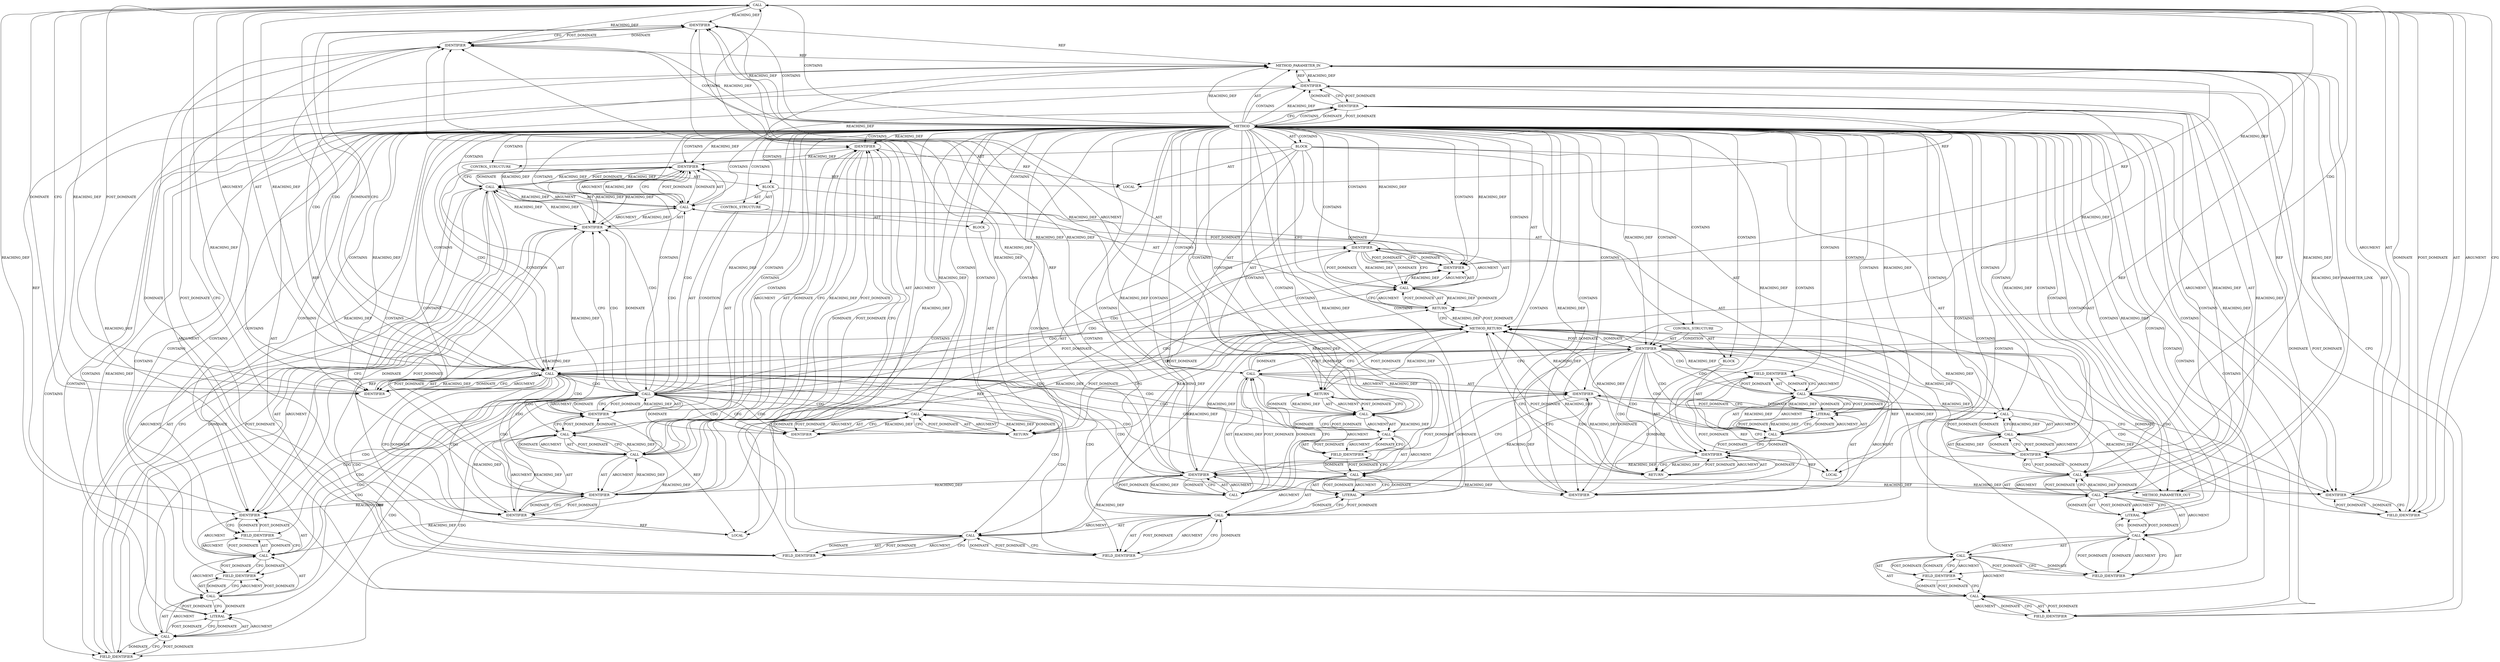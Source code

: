 digraph {
  8977 [label=CALL ORDER=1 ARGUMENT_INDEX=1 CODE="con->state" COLUMN_NUMBER=6 METHOD_FULL_NAME="<operator>.indirectFieldAccess" LINE_NUMBER=2777 TYPE_FULL_NAME="<empty>" DISPATCH_TYPE="STATIC_DISPATCH" SIGNATURE="" NAME="<operator>.indirectFieldAccess"]
  9012 [label=IDENTIFIER ORDER=1 ARGUMENT_INDEX=1 CODE="con" COLUMN_NUMBER=26 LINE_NUMBER=2786 TYPE_FULL_NAME="ceph_connection*" NAME="con"]
  8944 [label=LOCAL ORDER=1 CODE="int ctrl_len" COLUMN_NUMBER=6 LINE_NUMBER=2765 TYPE_FULL_NAME="int" NAME="ctrl_len"]
  8992 [label=CALL ORDER=1 ARGUMENT_INDEX=-1 CODE="-ENOMEM" COLUMN_NUMBER=11 METHOD_FULL_NAME="<operator>.minus" LINE_NUMBER=2780 TYPE_FULL_NAME="<empty>" DISPATCH_TYPE="STATIC_DISPATCH" SIGNATURE="" NAME="<operator>.minus"]
  8947 [label=CALL ORDER=2 ARGUMENT_INDEX=2 CODE="con->v2.in_desc.fd_lens[0]" COLUMN_NUMBER=17 METHOD_FULL_NAME="<operator>.indirectIndexAccess" LINE_NUMBER=2765 TYPE_FULL_NAME="<empty>" DISPATCH_TYPE="STATIC_DISPATCH" SIGNATURE="" NAME="<operator>.indirectIndexAccess"]
  8955 [label=LITERAL ORDER=2 ARGUMENT_INDEX=2 CODE="0" COLUMN_NUMBER=41 LINE_NUMBER=2765 TYPE_FULL_NAME="int"]
  8958 [label=CALL ORDER=5 ARGUMENT_INDEX=-1 CODE="WARN_ON(con_secure(con))" COLUMN_NUMBER=2 METHOD_FULL_NAME="WARN_ON" LINE_NUMBER=2769 TYPE_FULL_NAME="<empty>" DISPATCH_TYPE="STATIC_DISPATCH" SIGNATURE="" NAME="WARN_ON"]
  8954 [label=FIELD_IDENTIFIER ORDER=2 ARGUMENT_INDEX=2 CODE="fd_lens" COLUMN_NUMBER=17 LINE_NUMBER=2765 CANONICAL_NAME="fd_lens"]
  8986 [label=IDENTIFIER ORDER=2 ARGUMENT_INDEX=2 CODE="ctrl_len" COLUMN_NUMBER=29 LINE_NUMBER=2778 TYPE_FULL_NAME="int" NAME="ctrl_len"]
  8943 [label=BLOCK ORDER=2 ARGUMENT_INDEX=-1 CODE="{
	int ctrl_len = con->v2.in_desc.fd_lens[0];
	void *buf;
	int ret;

	WARN_ON(con_secure(con));

	ret = verify_control_crc(con);
	if (ret) {
		con->error_msg = \"integrity error, bad crc\";
		return ret;
	}

	if (con->state == CEPH_CON_S_V2_AUTH) {
		buf = alloc_conn_buf(con, ctrl_len);
		if (!buf)
			return -ENOMEM;

		memcpy(buf, con->v2.in_kvecs[0].iov_base, ctrl_len);
		return __handle_control(con, buf);
	}

	return __handle_control(con, con->v2.in_kvecs[0].iov_base);
}" COLUMN_NUMBER=1 LINE_NUMBER=2764 TYPE_FULL_NAME="void"]
  9018 [label=FIELD_IDENTIFIER ORDER=2 ARGUMENT_INDEX=2 CODE="v2" COLUMN_NUMBER=31 LINE_NUMBER=2786 CANONICAL_NAME="v2"]
  8941 [label=METHOD COLUMN_NUMBER=1 LINE_NUMBER=2763 COLUMN_NUMBER_END=1 IS_EXTERNAL=false SIGNATURE="int handle_control (ceph_connection*)" NAME="handle_control" AST_PARENT_TYPE="TYPE_DECL" AST_PARENT_FULL_NAME="messenger_v2.c:<global>" ORDER=107 CODE="static int handle_control(struct ceph_connection *con)
{
	int ctrl_len = con->v2.in_desc.fd_lens[0];
	void *buf;
	int ret;

	WARN_ON(con_secure(con));

	ret = verify_control_crc(con);
	if (ret) {
		con->error_msg = \"integrity error, bad crc\";
		return ret;
	}

	if (con->state == CEPH_CON_S_V2_AUTH) {
		buf = alloc_conn_buf(con, ctrl_len);
		if (!buf)
			return -ENOMEM;

		memcpy(buf, con->v2.in_kvecs[0].iov_base, ctrl_len);
		return __handle_control(con, buf);
	}

	return __handle_control(con, con->v2.in_kvecs[0].iov_base);
}" FULL_NAME="handle_control" LINE_NUMBER_END=2787 FILENAME="messenger_v2.c"]
  8996 [label=CALL ORDER=2 ARGUMENT_INDEX=2 CODE="con->v2.in_kvecs[0].iov_base" COLUMN_NUMBER=15 METHOD_FULL_NAME="<operator>.fieldAccess" LINE_NUMBER=2782 TYPE_FULL_NAME="<empty>" DISPATCH_TYPE="STATIC_DISPATCH" SIGNATURE="" NAME="<operator>.fieldAccess"]
  9010 [label=RETURN ORDER=9 ARGUMENT_INDEX=-1 CODE="return __handle_control(con, con->v2.in_kvecs[0].iov_base);" COLUMN_NUMBER=2 LINE_NUMBER=2786]
  8990 [label=BLOCK ORDER=2 ARGUMENT_INDEX=-1 CODE="<empty>" COLUMN_NUMBER=4 LINE_NUMBER=2780 TYPE_FULL_NAME="void"]
  8953 [label=FIELD_IDENTIFIER ORDER=2 ARGUMENT_INDEX=2 CODE="in_desc" COLUMN_NUMBER=17 LINE_NUMBER=2765 CANONICAL_NAME="in_desc"]
  9005 [label=IDENTIFIER ORDER=3 ARGUMENT_INDEX=3 CODE="ctrl_len" COLUMN_NUMBER=45 LINE_NUMBER=2782 TYPE_FULL_NAME="int" NAME="ctrl_len"]
  8962 [label=IDENTIFIER ORDER=1 ARGUMENT_INDEX=1 CODE="ret" COLUMN_NUMBER=2 LINE_NUMBER=2771 TYPE_FULL_NAME="int" NAME="ret"]
  8989 [label=IDENTIFIER ORDER=1 ARGUMENT_INDEX=1 CODE="buf" COLUMN_NUMBER=8 LINE_NUMBER=2779 TYPE_FULL_NAME="void*" NAME="buf"]
  9020 [label=LITERAL ORDER=2 ARGUMENT_INDEX=2 CODE="0" COLUMN_NUMBER=48 LINE_NUMBER=2786 TYPE_FULL_NAME="int"]
  8972 [label=LITERAL ORDER=2 ARGUMENT_INDEX=2 CODE="\"integrity error, bad crc\"" COLUMN_NUMBER=20 LINE_NUMBER=2773 TYPE_FULL_NAME="char"]
  9008 [label=IDENTIFIER ORDER=1 ARGUMENT_INDEX=1 CODE="con" COLUMN_NUMBER=27 LINE_NUMBER=2783 TYPE_FULL_NAME="ceph_connection*" NAME="con"]
  8983 [label=IDENTIFIER ORDER=1 ARGUMENT_INDEX=1 CODE="buf" COLUMN_NUMBER=3 LINE_NUMBER=2778 TYPE_FULL_NAME="void*" NAME="buf"]
  8984 [label=CALL ORDER=2 ARGUMENT_INDEX=2 CODE="alloc_conn_buf(con, ctrl_len)" COLUMN_NUMBER=9 METHOD_FULL_NAME="alloc_conn_buf" LINE_NUMBER=2778 TYPE_FULL_NAME="<empty>" DISPATCH_TYPE="STATIC_DISPATCH" SIGNATURE="" NAME="alloc_conn_buf"]
  8988 [label=CALL ORDER=1 ARGUMENT_INDEX=-1 CODE="!buf" COLUMN_NUMBER=7 METHOD_FULL_NAME="<operator>.logicalNot" LINE_NUMBER=2779 TYPE_FULL_NAME="<empty>" DISPATCH_TYPE="STATIC_DISPATCH" SIGNATURE="" NAME="<operator>.logicalNot"]
  9021 [label=FIELD_IDENTIFIER ORDER=2 ARGUMENT_INDEX=2 CODE="iov_base" COLUMN_NUMBER=31 LINE_NUMBER=2786 CANONICAL_NAME="iov_base"]
  8957 [label=LOCAL ORDER=4 CODE="int ret" COLUMN_NUMBER=6 LINE_NUMBER=2767 TYPE_FULL_NAME="int" NAME="ret"]
  8978 [label=IDENTIFIER ORDER=1 ARGUMENT_INDEX=1 CODE="con" COLUMN_NUMBER=6 LINE_NUMBER=2777 TYPE_FULL_NAME="ceph_connection*" NAME="con"]
  8999 [label=CALL ORDER=1 ARGUMENT_INDEX=1 CODE="con->v2" COLUMN_NUMBER=15 METHOD_FULL_NAME="<operator>.indirectFieldAccess" LINE_NUMBER=2782 TYPE_FULL_NAME="<empty>" DISPATCH_TYPE="STATIC_DISPATCH" SIGNATURE="" NAME="<operator>.indirectFieldAccess"]
  9006 [label=RETURN ORDER=4 ARGUMENT_INDEX=-1 CODE="return __handle_control(con, buf);" COLUMN_NUMBER=3 LINE_NUMBER=2783]
  8985 [label=IDENTIFIER ORDER=1 ARGUMENT_INDEX=1 CODE="con" COLUMN_NUMBER=24 LINE_NUMBER=2778 TYPE_FULL_NAME="ceph_connection*" NAME="con"]
  8946 [label=IDENTIFIER ORDER=1 ARGUMENT_INDEX=1 CODE="ctrl_len" COLUMN_NUMBER=6 LINE_NUMBER=2765 TYPE_FULL_NAME="int" NAME="ctrl_len"]
  8997 [label=CALL ORDER=1 ARGUMENT_INDEX=1 CODE="con->v2.in_kvecs[0]" COLUMN_NUMBER=15 METHOD_FULL_NAME="<operator>.indirectIndexAccess" LINE_NUMBER=2782 TYPE_FULL_NAME="<empty>" DISPATCH_TYPE="STATIC_DISPATCH" SIGNATURE="" NAME="<operator>.indirectIndexAccess"]
  8974 [label=IDENTIFIER ORDER=1 ARGUMENT_INDEX=-1 CODE="ret" COLUMN_NUMBER=10 LINE_NUMBER=2774 TYPE_FULL_NAME="int" NAME="ret"]
  8965 [label=CONTROL_STRUCTURE CONTROL_STRUCTURE_TYPE="IF" ORDER=7 PARSER_TYPE_NAME="CASTIfStatement" ARGUMENT_INDEX=-1 CODE="if (ret)" COLUMN_NUMBER=2 LINE_NUMBER=2772]
  9017 [label=IDENTIFIER ORDER=1 ARGUMENT_INDEX=1 CODE="con" COLUMN_NUMBER=31 LINE_NUMBER=2786 TYPE_FULL_NAME="ceph_connection*" NAME="con"]
  8966 [label=IDENTIFIER ORDER=1 ARGUMENT_INDEX=-1 CODE="ret" COLUMN_NUMBER=6 LINE_NUMBER=2772 TYPE_FULL_NAME="int" NAME="ret"]
  8981 [label=BLOCK ORDER=2 ARGUMENT_INDEX=-1 CODE="{
		buf = alloc_conn_buf(con, ctrl_len);
		if (!buf)
			return -ENOMEM;

		memcpy(buf, con->v2.in_kvecs[0].iov_base, ctrl_len);
		return __handle_control(con, buf);
	}" COLUMN_NUMBER=40 LINE_NUMBER=2777 TYPE_FULL_NAME="void"]
  9003 [label=LITERAL ORDER=2 ARGUMENT_INDEX=2 CODE="0" COLUMN_NUMBER=32 LINE_NUMBER=2782 TYPE_FULL_NAME="int"]
  8975 [label=CONTROL_STRUCTURE CONTROL_STRUCTURE_TYPE="IF" ORDER=8 PARSER_TYPE_NAME="CASTIfStatement" ARGUMENT_INDEX=-1 CODE="if (con->state == CEPH_CON_S_V2_AUTH)" COLUMN_NUMBER=2 LINE_NUMBER=2777]
  8951 [label=IDENTIFIER ORDER=1 ARGUMENT_INDEX=1 CODE="con" COLUMN_NUMBER=17 LINE_NUMBER=2765 TYPE_FULL_NAME="ceph_connection*" NAME="con"]
  8945 [label=CALL ORDER=2 ARGUMENT_INDEX=-1 CODE="ctrl_len = con->v2.in_desc.fd_lens[0]" COLUMN_NUMBER=6 METHOD_FULL_NAME="<operator>.assignment" LINE_NUMBER=2765 TYPE_FULL_NAME="<empty>" DISPATCH_TYPE="STATIC_DISPATCH" SIGNATURE="" NAME="<operator>.assignment"]
  8973 [label=RETURN ORDER=2 ARGUMENT_INDEX=-1 CODE="return ret;" COLUMN_NUMBER=3 LINE_NUMBER=2774]
  8969 [label=CALL ORDER=1 ARGUMENT_INDEX=1 CODE="con->error_msg" COLUMN_NUMBER=3 METHOD_FULL_NAME="<operator>.indirectFieldAccess" LINE_NUMBER=2773 TYPE_FULL_NAME="<empty>" DISPATCH_TYPE="STATIC_DISPATCH" SIGNATURE="" NAME="<operator>.indirectFieldAccess"]
  9007 [label=CALL ORDER=1 ARGUMENT_INDEX=-1 CODE="__handle_control(con, buf)" COLUMN_NUMBER=10 METHOD_FULL_NAME="__handle_control" LINE_NUMBER=2783 TYPE_FULL_NAME="<empty>" DISPATCH_TYPE="STATIC_DISPATCH" SIGNATURE="" NAME="__handle_control"]
  8956 [label=LOCAL ORDER=3 CODE="void* buf" COLUMN_NUMBER=7 LINE_NUMBER=2766 TYPE_FULL_NAME="void*" NAME="buf"]
  8960 [label=IDENTIFIER ORDER=1 ARGUMENT_INDEX=1 CODE="con" COLUMN_NUMBER=21 LINE_NUMBER=2769 TYPE_FULL_NAME="ceph_connection*" NAME="con"]
  9019 [label=FIELD_IDENTIFIER ORDER=2 ARGUMENT_INDEX=2 CODE="in_kvecs" COLUMN_NUMBER=31 LINE_NUMBER=2786 CANONICAL_NAME="in_kvecs"]
  8967 [label=BLOCK ORDER=2 ARGUMENT_INDEX=-1 CODE="{
		con->error_msg = \"integrity error, bad crc\";
		return ret;
	}" COLUMN_NUMBER=11 LINE_NUMBER=2772 TYPE_FULL_NAME="void"]
  8980 [label=IDENTIFIER ORDER=2 ARGUMENT_INDEX=2 CODE="CEPH_CON_S_V2_AUTH" COLUMN_NUMBER=20 LINE_NUMBER=2777 TYPE_FULL_NAME="ANY" NAME="CEPH_CON_S_V2_AUTH"]
  8979 [label=FIELD_IDENTIFIER ORDER=2 ARGUMENT_INDEX=2 CODE="state" COLUMN_NUMBER=6 LINE_NUMBER=2777 CANONICAL_NAME="state"]
  8998 [label=CALL ORDER=1 ARGUMENT_INDEX=1 CODE="con->v2.in_kvecs" COLUMN_NUMBER=15 METHOD_FULL_NAME="<operator>.fieldAccess" LINE_NUMBER=2782 TYPE_FULL_NAME="<empty>" DISPATCH_TYPE="STATIC_DISPATCH" SIGNATURE="" NAME="<operator>.fieldAccess"]
  8991 [label=RETURN ORDER=1 ARGUMENT_INDEX=1 CODE="return -ENOMEM;" COLUMN_NUMBER=4 LINE_NUMBER=2780]
  8982 [label=CALL ORDER=1 ARGUMENT_INDEX=-1 CODE="buf = alloc_conn_buf(con, ctrl_len)" COLUMN_NUMBER=3 METHOD_FULL_NAME="<operator>.assignment" LINE_NUMBER=2778 TYPE_FULL_NAME="<empty>" DISPATCH_TYPE="STATIC_DISPATCH" SIGNATURE="" NAME="<operator>.assignment"]
  9009 [label=IDENTIFIER ORDER=2 ARGUMENT_INDEX=2 CODE="buf" COLUMN_NUMBER=32 LINE_NUMBER=2783 TYPE_FULL_NAME="void*" NAME="buf"]
  9013 [label=CALL ORDER=2 ARGUMENT_INDEX=2 CODE="con->v2.in_kvecs[0].iov_base" COLUMN_NUMBER=31 METHOD_FULL_NAME="<operator>.fieldAccess" LINE_NUMBER=2786 TYPE_FULL_NAME="<empty>" DISPATCH_TYPE="STATIC_DISPATCH" SIGNATURE="" NAME="<operator>.fieldAccess"]
  8987 [label=CONTROL_STRUCTURE CONTROL_STRUCTURE_TYPE="IF" ORDER=2 PARSER_TYPE_NAME="CASTIfStatement" ARGUMENT_INDEX=-1 CODE="if (!buf)" COLUMN_NUMBER=3 LINE_NUMBER=2779]
  9000 [label=IDENTIFIER ORDER=1 ARGUMENT_INDEX=1 CODE="con" COLUMN_NUMBER=15 LINE_NUMBER=2782 TYPE_FULL_NAME="ceph_connection*" NAME="con"]
  8952 [label=FIELD_IDENTIFIER ORDER=2 ARGUMENT_INDEX=2 CODE="v2" COLUMN_NUMBER=17 LINE_NUMBER=2765 CANONICAL_NAME="v2"]
  8993 [label=IDENTIFIER ORDER=1 ARGUMENT_INDEX=1 CODE="ENOMEM" COLUMN_NUMBER=12 LINE_NUMBER=2780 TYPE_FULL_NAME="ANY" NAME="ENOMEM"]
  8968 [label=CALL ORDER=1 ARGUMENT_INDEX=-1 CODE="con->error_msg = \"integrity error, bad crc\"" COLUMN_NUMBER=3 METHOD_FULL_NAME="<operator>.assignment" LINE_NUMBER=2773 TYPE_FULL_NAME="<empty>" DISPATCH_TYPE="STATIC_DISPATCH" SIGNATURE="" NAME="<operator>.assignment"]
  8961 [label=CALL ORDER=6 ARGUMENT_INDEX=-1 CODE="ret = verify_control_crc(con)" COLUMN_NUMBER=2 METHOD_FULL_NAME="<operator>.assignment" LINE_NUMBER=2771 TYPE_FULL_NAME="<empty>" DISPATCH_TYPE="STATIC_DISPATCH" SIGNATURE="" NAME="<operator>.assignment"]
  8959 [label=CALL ORDER=1 ARGUMENT_INDEX=1 CODE="con_secure(con)" COLUMN_NUMBER=10 METHOD_FULL_NAME="con_secure" LINE_NUMBER=2769 TYPE_FULL_NAME="<empty>" DISPATCH_TYPE="STATIC_DISPATCH" SIGNATURE="" NAME="con_secure"]
  8995 [label=IDENTIFIER ORDER=1 ARGUMENT_INDEX=1 CODE="buf" COLUMN_NUMBER=10 LINE_NUMBER=2782 TYPE_FULL_NAME="void*" NAME="buf"]
  8970 [label=IDENTIFIER ORDER=1 ARGUMENT_INDEX=1 CODE="con" COLUMN_NUMBER=3 LINE_NUMBER=2773 TYPE_FULL_NAME="ceph_connection*" NAME="con"]
  8964 [label=IDENTIFIER ORDER=1 ARGUMENT_INDEX=1 CODE="con" COLUMN_NUMBER=27 LINE_NUMBER=2771 TYPE_FULL_NAME="ceph_connection*" NAME="con"]
  9004 [label=FIELD_IDENTIFIER ORDER=2 ARGUMENT_INDEX=2 CODE="iov_base" COLUMN_NUMBER=15 LINE_NUMBER=2782 CANONICAL_NAME="iov_base"]
  9002 [label=FIELD_IDENTIFIER ORDER=2 ARGUMENT_INDEX=2 CODE="in_kvecs" COLUMN_NUMBER=15 LINE_NUMBER=2782 CANONICAL_NAME="in_kvecs"]
  8948 [label=CALL ORDER=1 ARGUMENT_INDEX=1 CODE="con->v2.in_desc.fd_lens" COLUMN_NUMBER=17 METHOD_FULL_NAME="<operator>.fieldAccess" LINE_NUMBER=2765 TYPE_FULL_NAME="<empty>" DISPATCH_TYPE="STATIC_DISPATCH" SIGNATURE="" NAME="<operator>.fieldAccess"]
  8976 [label=CALL ORDER=1 ARGUMENT_INDEX=-1 CODE="con->state == CEPH_CON_S_V2_AUTH" COLUMN_NUMBER=6 METHOD_FULL_NAME="<operator>.equals" LINE_NUMBER=2777 TYPE_FULL_NAME="<empty>" DISPATCH_TYPE="STATIC_DISPATCH" SIGNATURE="" NAME="<operator>.equals"]
  8950 [label=CALL ORDER=1 ARGUMENT_INDEX=1 CODE="con->v2" COLUMN_NUMBER=17 METHOD_FULL_NAME="<operator>.indirectFieldAccess" LINE_NUMBER=2765 TYPE_FULL_NAME="<empty>" DISPATCH_TYPE="STATIC_DISPATCH" SIGNATURE="" NAME="<operator>.indirectFieldAccess"]
  9014 [label=CALL ORDER=1 ARGUMENT_INDEX=1 CODE="con->v2.in_kvecs[0]" COLUMN_NUMBER=31 METHOD_FULL_NAME="<operator>.indirectIndexAccess" LINE_NUMBER=2786 TYPE_FULL_NAME="<empty>" DISPATCH_TYPE="STATIC_DISPATCH" SIGNATURE="" NAME="<operator>.indirectIndexAccess"]
  8971 [label=FIELD_IDENTIFIER ORDER=2 ARGUMENT_INDEX=2 CODE="error_msg" COLUMN_NUMBER=3 LINE_NUMBER=2773 CANONICAL_NAME="error_msg"]
  8963 [label=CALL ORDER=2 ARGUMENT_INDEX=2 CODE="verify_control_crc(con)" COLUMN_NUMBER=8 METHOD_FULL_NAME="verify_control_crc" LINE_NUMBER=2771 TYPE_FULL_NAME="<empty>" DISPATCH_TYPE="STATIC_DISPATCH" SIGNATURE="" NAME="verify_control_crc"]
  8949 [label=CALL ORDER=1 ARGUMENT_INDEX=1 CODE="con->v2.in_desc" COLUMN_NUMBER=17 METHOD_FULL_NAME="<operator>.fieldAccess" LINE_NUMBER=2765 TYPE_FULL_NAME="<empty>" DISPATCH_TYPE="STATIC_DISPATCH" SIGNATURE="" NAME="<operator>.fieldAccess"]
  8994 [label=CALL ORDER=3 ARGUMENT_INDEX=-1 CODE="memcpy(buf, con->v2.in_kvecs[0].iov_base, ctrl_len)" COLUMN_NUMBER=3 METHOD_FULL_NAME="memcpy" LINE_NUMBER=2782 TYPE_FULL_NAME="<empty>" DISPATCH_TYPE="STATIC_DISPATCH" SIGNATURE="" NAME="memcpy"]
  13214 [label=METHOD_PARAMETER_OUT ORDER=1 CODE="struct ceph_connection *con" IS_VARIADIC=false COLUMN_NUMBER=27 LINE_NUMBER=2763 TYPE_FULL_NAME="ceph_connection*" EVALUATION_STRATEGY="BY_VALUE" INDEX=1 NAME="con"]
  9001 [label=FIELD_IDENTIFIER ORDER=2 ARGUMENT_INDEX=2 CODE="v2" COLUMN_NUMBER=15 LINE_NUMBER=2782 CANONICAL_NAME="v2"]
  8942 [label=METHOD_PARAMETER_IN ORDER=1 CODE="struct ceph_connection *con" IS_VARIADIC=false COLUMN_NUMBER=27 LINE_NUMBER=2763 TYPE_FULL_NAME="ceph_connection*" EVALUATION_STRATEGY="BY_VALUE" INDEX=1 NAME="con"]
  9011 [label=CALL ORDER=1 ARGUMENT_INDEX=-1 CODE="__handle_control(con, con->v2.in_kvecs[0].iov_base)" COLUMN_NUMBER=9 METHOD_FULL_NAME="__handle_control" LINE_NUMBER=2786 TYPE_FULL_NAME="<empty>" DISPATCH_TYPE="STATIC_DISPATCH" SIGNATURE="" NAME="__handle_control"]
  9022 [label=METHOD_RETURN ORDER=3 CODE="RET" COLUMN_NUMBER=1 LINE_NUMBER=2763 TYPE_FULL_NAME="int" EVALUATION_STRATEGY="BY_VALUE"]
  9016 [label=CALL ORDER=1 ARGUMENT_INDEX=1 CODE="con->v2" COLUMN_NUMBER=31 METHOD_FULL_NAME="<operator>.indirectFieldAccess" LINE_NUMBER=2786 TYPE_FULL_NAME="<empty>" DISPATCH_TYPE="STATIC_DISPATCH" SIGNATURE="" NAME="<operator>.indirectFieldAccess"]
  9015 [label=CALL ORDER=1 ARGUMENT_INDEX=1 CODE="con->v2.in_kvecs" COLUMN_NUMBER=31 METHOD_FULL_NAME="<operator>.fieldAccess" LINE_NUMBER=2786 TYPE_FULL_NAME="<empty>" DISPATCH_TYPE="STATIC_DISPATCH" SIGNATURE="" NAME="<operator>.fieldAccess"]
  8982 -> 8984 [label=ARGUMENT ]
  8962 -> 8961 [label=REACHING_DEF VARIABLE="ret"]
  8947 -> 8948 [label=AST ]
  9012 -> 9017 [label=DOMINATE ]
  9022 -> 8966 [label=POST_DOMINATE ]
  8946 -> 8945 [label=REACHING_DEF VARIABLE="ctrl_len"]
  8973 -> 9022 [label=REACHING_DEF VARIABLE="<RET>"]
  8950 -> 8953 [label=CFG ]
  8941 -> 8986 [label=CONTAINS ]
  8966 -> 8977 [label=CDG ]
  8985 -> 8984 [label=REACHING_DEF VARIABLE="con"]
  8977 -> 8980 [label=DOMINATE ]
  8942 -> 8960 [label=REACHING_DEF VARIABLE="con"]
  9015 -> 9016 [label=AST ]
  9000 -> 8942 [label=REF ]
  8971 -> 8969 [label=CFG ]
  9006 -> 9007 [label=ARGUMENT ]
  9013 -> 9021 [label=AST ]
  8941 -> 8964 [label=CONTAINS ]
  8964 -> 8978 [label=REACHING_DEF VARIABLE="con"]
  8955 -> 8947 [label=CFG ]
  8986 -> 8984 [label=CFG ]
  9019 -> 9015 [label=CFG ]
  9005 -> 8944 [label=REF ]
  8991 -> 9022 [label=CFG ]
  8941 -> 9019 [label=CONTAINS ]
  9020 -> 9015 [label=POST_DOMINATE ]
  8998 -> 8999 [label=AST ]
  8941 -> 9009 [label=CONTAINS ]
  8980 -> 8976 [label=REACHING_DEF VARIABLE="CEPH_CON_S_V2_AUTH"]
  8941 -> 8994 [label=CONTAINS ]
  8963 -> 9022 [label=REACHING_DEF VARIABLE="verify_control_crc(con)"]
  8976 -> 9020 [label=CDG ]
  8988 -> 8995 [label=CDG ]
  8982 -> 8989 [label=DOMINATE ]
  8941 -> 9012 [label=REACHING_DEF VARIABLE=""]
  8949 -> 8953 [label=ARGUMENT ]
  8999 -> 9001 [label=ARGUMENT ]
  8941 -> 8965 [label=CONTAINS ]
  9015 -> 9020 [label=DOMINATE ]
  9003 -> 8998 [label=POST_DOMINATE ]
  8949 -> 8950 [label=ARGUMENT ]
  8942 -> 13214 [label=REACHING_DEF VARIABLE="con"]
  8941 -> 8961 [label=CONTAINS ]
  9011 -> 9010 [label=CFG ]
  9016 -> 9018 [label=ARGUMENT ]
  8941 -> 8976 [label=CONTAINS ]
  9009 -> 8956 [label=REF ]
  9017 -> 9018 [label=CFG ]
  8941 -> 9015 [label=CONTAINS ]
  8989 -> 8988 [label=REACHING_DEF VARIABLE="buf"]
  8941 -> 8980 [label=CONTAINS ]
  8953 -> 8950 [label=POST_DOMINATE ]
  8941 -> 8969 [label=CONTAINS ]
  8976 -> 9012 [label=CDG ]
  9021 -> 9013 [label=DOMINATE ]
  8996 -> 8994 [label=REACHING_DEF VARIABLE="con->v2.in_kvecs[0].iov_base"]
  8980 -> 8976 [label=DOMINATE ]
  8977 -> 9012 [label=REACHING_DEF VARIABLE="con->state"]
  9010 -> 9022 [label=REACHING_DEF VARIABLE="<RET>"]
  9001 -> 8999 [label=DOMINATE ]
  8968 -> 8969 [label=AST ]
  8970 -> 8942 [label=REF ]
  9004 -> 8997 [label=POST_DOMINATE ]
  8968 -> 8972 [label=ARGUMENT ]
  9015 -> 9019 [label=ARGUMENT ]
  8977 -> 8985 [label=REACHING_DEF VARIABLE="con->state"]
  8946 -> 8986 [label=REACHING_DEF VARIABLE="ctrl_len"]
  9005 -> 8995 [label=REACHING_DEF VARIABLE="ctrl_len"]
  8983 -> 8985 [label=DOMINATE ]
  8963 -> 8964 [label=AST ]
  8984 -> 8982 [label=CFG ]
  8945 -> 8946 [label=AST ]
  8950 -> 8952 [label=AST ]
  8941 -> 8998 [label=CONTAINS ]
  8947 -> 8945 [label=CFG ]
  9008 -> 9009 [label=CFG ]
  8949 -> 8954 [label=CFG ]
  8977 -> 8979 [label=POST_DOMINATE ]
  9005 -> 8994 [label=DOMINATE ]
  8973 -> 8974 [label=POST_DOMINATE ]
  8941 -> 9002 [label=CONTAINS ]
  8966 -> 8968 [label=CDG ]
  8941 -> 9004 [label=CONTAINS ]
  8941 -> 8953 [label=CONTAINS ]
  8981 -> 8987 [label=AST ]
  8988 -> 8996 [label=CDG ]
  8941 -> 8993 [label=REACHING_DEF VARIABLE=""]
  8941 -> 8995 [label=REACHING_DEF VARIABLE=""]
  8961 -> 8963 [label=POST_DOMINATE ]
  8977 -> 8978 [label=ARGUMENT ]
  8946 -> 8951 [label=DOMINATE ]
  9009 -> 9007 [label=CFG ]
  8979 -> 8977 [label=CFG ]
  8953 -> 8949 [label=DOMINATE ]
  8942 -> 8951 [label=REACHING_DEF VARIABLE="con"]
  8988 -> 9006 [label=CDG ]
  8954 -> 8948 [label=DOMINATE ]
  9018 -> 9016 [label=CFG ]
  8988 -> 8997 [label=CDG ]
  8966 -> 9022 [label=DOMINATE ]
  8964 -> 8963 [label=REACHING_DEF VARIABLE="con"]
  8958 -> 8959 [label=AST ]
  8961 -> 8963 [label=ARGUMENT ]
  8991 -> 8992 [label=POST_DOMINATE ]
  9022 -> 8991 [label=POST_DOMINATE ]
  8968 -> 8972 [label=AST ]
  8997 -> 9003 [label=AST ]
  8963 -> 8961 [label=CFG ]
  8959 -> 8958 [label=DOMINATE ]
  8941 -> 8970 [label=CONTAINS ]
  8941 -> 8993 [label=CONTAINS ]
  8947 -> 8955 [label=AST ]
  8985 -> 8986 [label=CFG ]
  8969 -> 8971 [label=ARGUMENT ]
  8988 -> 8993 [label=CFG ]
  8989 -> 8988 [label=DOMINATE ]
  8964 -> 8942 [label=REF ]
  9018 -> 9017 [label=POST_DOMINATE ]
  8941 -> 8945 [label=CONTAINS ]
  8976 -> 9016 [label=CDG ]
  9019 -> 9016 [label=POST_DOMINATE ]
  8986 -> 8985 [label=POST_DOMINATE ]
  9011 -> 9013 [label=POST_DOMINATE ]
  8989 -> 8995 [label=REACHING_DEF VARIABLE="buf"]
  8971 -> 8969 [label=DOMINATE ]
  8962 -> 8964 [label=DOMINATE ]
  8994 -> 9005 [label=AST ]
  9020 -> 9014 [label=CFG ]
  8998 -> 8999 [label=ARGUMENT ]
  8977 -> 8978 [label=AST ]
  8989 -> 8982 [label=POST_DOMINATE ]
  9013 -> 9014 [label=AST ]
  8978 -> 8979 [label=CFG ]
  8997 -> 9003 [label=ARGUMENT ]
  8978 -> 8979 [label=DOMINATE ]
  8941 -> 9014 [label=CONTAINS ]
  8941 -> 8951 [label=CONTAINS ]
  8941 -> 8963 [label=CONTAINS ]
  9013 -> 9021 [label=POST_DOMINATE ]
  8988 -> 8993 [label=DOMINATE ]
  9016 -> 9018 [label=AST ]
  8954 -> 8949 [label=POST_DOMINATE ]
  8959 -> 8960 [label=POST_DOMINATE ]
  9012 -> 9017 [label=CFG ]
  8963 -> 8964 [label=ARGUMENT ]
  8941 -> 8981 [label=CONTAINS ]
  8984 -> 8983 [label=REACHING_DEF VARIABLE="alloc_conn_buf(con, ctrl_len)"]
  8987 -> 8988 [label=CONDITION ]
  8941 -> 9005 [label=CONTAINS ]
  8941 -> 8947 [label=CONTAINS ]
  8942 -> 8950 [label=REACHING_DEF VARIABLE="con"]
  8946 -> 8951 [label=CFG ]
  8960 -> 8959 [label=REACHING_DEF VARIABLE="con"]
  9017 -> 9012 [label=POST_DOMINATE ]
  8981 -> 9006 [label=AST ]
  9022 -> 8976 [label=POST_DOMINATE ]
  8941 -> 8960 [label=REACHING_DEF VARIABLE=""]
  8961 -> 8962 [label=AST ]
  8999 -> 9002 [label=CFG ]
  8976 -> 8983 [label=DOMINATE ]
  8941 -> 8971 [label=CONTAINS ]
  9007 -> 9008 [label=ARGUMENT ]
  8974 -> 8973 [label=DOMINATE ]
  8972 -> 8968 [label=REACHING_DEF VARIABLE="\"integrity error, bad crc\""]
  9022 -> 9010 [label=POST_DOMINATE ]
  8999 -> 9000 [label=ARGUMENT ]
  8988 -> 9007 [label=CDG ]
  9013 -> 9014 [label=ARGUMENT ]
  8995 -> 9005 [label=REACHING_DEF VARIABLE="buf"]
  9015 -> 9016 [label=ARGUMENT ]
  8941 -> 8951 [label=REACHING_DEF VARIABLE=""]
  9011 -> 9012 [label=ARGUMENT ]
  9010 -> 9022 [label=CFG ]
  8960 -> 8942 [label=REF ]
  8968 -> 8969 [label=ARGUMENT ]
  8966 -> 8974 [label=CDG ]
  9009 -> 9007 [label=REACHING_DEF VARIABLE="buf"]
  9000 -> 9001 [label=CFG ]
  8968 -> 8974 [label=CFG ]
  8962 -> 8974 [label=REACHING_DEF VARIABLE="ret"]
  9009 -> 9007 [label=DOMINATE ]
  8941 -> 13214 [label=AST ]
  8987 -> 8988 [label=AST ]
  8977 -> 8980 [label=CFG ]
  9006 -> 9022 [label=CFG ]
  8976 -> 8985 [label=CDG ]
  8998 -> 9002 [label=ARGUMENT ]
  9012 -> 9011 [label=REACHING_DEF VARIABLE="con"]
  8941 -> 8955 [label=REACHING_DEF VARIABLE=""]
  9002 -> 8999 [label=POST_DOMINATE ]
  8941 -> 8997 [label=CONTAINS ]
  8955 -> 8948 [label=POST_DOMINATE ]
  8941 -> 8955 [label=CONTAINS ]
  8958 -> 8959 [label=ARGUMENT ]
  8996 -> 8995 [label=REACHING_DEF VARIABLE="con->v2.in_kvecs[0].iov_base"]
  8977 -> 8979 [label=AST ]
  8941 -> 9001 [label=CONTAINS ]
  8960 -> 8959 [label=DOMINATE ]
  9014 -> 9020 [label=ARGUMENT ]
  8976 -> 9015 [label=CDG ]
  8941 -> 8986 [label=REACHING_DEF VARIABLE=""]
  8976 -> 8977 [label=ARGUMENT ]
  8947 -> 8945 [label=REACHING_DEF VARIABLE="con->v2.in_desc.fd_lens[0]"]
  8975 -> 8976 [label=AST ]
  8943 -> 8965 [label=AST ]
  8941 -> 9010 [label=CONTAINS ]
  8941 -> 8952 [label=CONTAINS ]
  9017 -> 8942 [label=REF ]
  8976 -> 8989 [label=CDG ]
  8994 -> 9008 [label=DOMINATE ]
  9005 -> 8996 [label=REACHING_DEF VARIABLE="ctrl_len"]
  8943 -> 8945 [label=AST ]
  9017 -> 9018 [label=DOMINATE ]
  9003 -> 8997 [label=CFG ]
  8941 -> 8980 [label=REACHING_DEF VARIABLE=""]
  8969 -> 8972 [label=CFG ]
  9002 -> 8998 [label=CFG ]
  8945 -> 8947 [label=AST ]
  8972 -> 8969 [label=POST_DOMINATE ]
  8974 -> 8968 [label=POST_DOMINATE ]
  8976 -> 9013 [label=CDG ]
  8948 -> 8949 [label=ARGUMENT ]
  8988 -> 8998 [label=CDG ]
  8996 -> 9004 [label=POST_DOMINATE ]
  8991 -> 8992 [label=AST ]
  8977 -> 9017 [label=REACHING_DEF VARIABLE="con->state"]
  8941 -> 8990 [label=CONTAINS ]
  8941 -> 8985 [label=REACHING_DEF VARIABLE=""]
  8941 -> 8966 [label=REACHING_DEF VARIABLE=""]
  8941 -> 8943 [label=AST ]
  8943 -> 8956 [label=AST ]
  8947 -> 8955 [label=POST_DOMINATE ]
  8943 -> 8958 [label=AST ]
  8963 -> 8964 [label=POST_DOMINATE ]
  8997 -> 8998 [label=ARGUMENT ]
  8996 -> 9004 [label=ARGUMENT ]
  8976 -> 9010 [label=CDG ]
  9005 -> 8994 [label=REACHING_DEF VARIABLE="ctrl_len"]
  8941 -> 8964 [label=REACHING_DEF VARIABLE=""]
  8962 -> 8957 [label=REF ]
  8988 -> 8994 [label=CDG ]
  8949 -> 8953 [label=AST ]
  8989 -> 8988 [label=CFG ]
  8947 -> 8945 [label=DOMINATE ]
  8941 -> 8942 [label=REACHING_DEF VARIABLE=""]
  8941 -> 8943 [label=CONTAINS ]
  8980 -> 8977 [label=REACHING_DEF VARIABLE="CEPH_CON_S_V2_AUTH"]
  8941 -> 8989 [label=CONTAINS ]
  9011 -> 9010 [label=DOMINATE ]
  8979 -> 8977 [label=DOMINATE ]
  8941 -> 8985 [label=CONTAINS ]
  8941 -> 8960 [label=CONTAINS ]
  8958 -> 8962 [label=CFG ]
  8958 -> 9022 [label=REACHING_DEF VARIABLE="WARN_ON(con_secure(con))"]
  9013 -> 9011 [label=REACHING_DEF VARIABLE="con->v2.in_kvecs[0].iov_base"]
  8981 -> 8982 [label=AST ]
  8984 -> 8986 [label=ARGUMENT ]
  8941 -> 9000 [label=REACHING_DEF VARIABLE=""]
  8966 -> 8970 [label=CFG ]
  8949 -> 8950 [label=AST ]
  8941 -> 8999 [label=CONTAINS ]
  8947 -> 8948 [label=ARGUMENT ]
  8941 -> 8974 [label=CONTAINS ]
  8950 -> 8952 [label=ARGUMENT ]
  8964 -> 8963 [label=DOMINATE ]
  9014 -> 9015 [label=ARGUMENT ]
  8941 -> 8950 [label=CONTAINS ]
  9006 -> 9022 [label=REACHING_DEF VARIABLE="<RET>"]
  8993 -> 8992 [label=CFG ]
  8982 -> 8984 [label=AST ]
  9007 -> 9008 [label=AST ]
  9013 -> 9021 [label=ARGUMENT ]
  9011 -> 9012 [label=AST ]
  8977 -> 9008 [label=REACHING_DEF VARIABLE="con->state"]
  9008 -> 9007 [label=REACHING_DEF VARIABLE="con"]
  8941 -> 9011 [label=CONTAINS ]
  8941 -> 8948 [label=CONTAINS ]
  8988 -> 9002 [label=CDG ]
  8975 -> 8976 [label=CONDITION ]
  9016 -> 9018 [label=POST_DOMINATE ]
  8992 -> 8991 [label=REACHING_DEF VARIABLE="-ENOMEM"]
  8986 -> 9005 [label=REACHING_DEF VARIABLE="ctrl_len"]
  8969 -> 8970 [label=AST ]
  9016 -> 9017 [label=AST ]
  8961 -> 9022 [label=REACHING_DEF VARIABLE="ret = verify_control_crc(con)"]
  9014 -> 9015 [label=AST ]
  8966 -> 8979 [label=CDG ]
  8969 -> 8972 [label=DOMINATE ]
  8966 -> 8970 [label=CDG ]
  8994 -> 9005 [label=ARGUMENT ]
  8977 -> 8976 [label=REACHING_DEF VARIABLE="con->state"]
  8994 -> 8995 [label=AST ]
  8941 -> 9006 [label=CONTAINS ]
  8958 -> 8962 [label=DOMINATE ]
  8976 -> 8984 [label=CDG ]
  8996 -> 8997 [label=AST ]
  8995 -> 9000 [label=DOMINATE ]
  8947 -> 8955 [label=ARGUMENT ]
  8966 -> 8961 [label=POST_DOMINATE ]
  8969 -> 9022 [label=REACHING_DEF VARIABLE="con->error_msg"]
  9005 -> 8996 [label=POST_DOMINATE ]
  9004 -> 8996 [label=CFG ]
  8965 -> 8967 [label=AST ]
  8994 -> 8996 [label=ARGUMENT ]
  8964 -> 9016 [label=REACHING_DEF VARIABLE="con"]
  8945 -> 8947 [label=ARGUMENT ]
  8947 -> 9022 [label=REACHING_DEF VARIABLE="con->v2.in_desc.fd_lens[0]"]
  8941 -> 8983 [label=CONTAINS ]
  8969 -> 13214 [label=REACHING_DEF VARIABLE="con->error_msg"]
  8941 -> 8966 [label=CONTAINS ]
  8941 -> 8962 [label=CONTAINS ]
  8982 -> 8983 [label=ARGUMENT ]
  8941 -> 8996 [label=CONTAINS ]
  8965 -> 8966 [label=CONDITION ]
  8988 -> 8992 [label=CDG ]
  8948 -> 8949 [label=AST ]
  8941 -> 9000 [label=CONTAINS ]
  8941 -> 8988 [label=CONTAINS ]
  8941 -> 8954 [label=CONTAINS ]
  8976 -> 8986 [label=CDG ]
  8964 -> 8962 [label=POST_DOMINATE ]
  8988 -> 8991 [label=CDG ]
  8985 -> 8983 [label=POST_DOMINATE ]
  8996 -> 9005 [label=REACHING_DEF VARIABLE="con->v2.in_kvecs[0].iov_base"]
  9011 -> 9010 [label=REACHING_DEF VARIABLE="__handle_control(con, con->v2.in_kvecs[0].iov_base)"]
  8998 -> 9002 [label=POST_DOMINATE ]
  8973 -> 8974 [label=ARGUMENT ]
  9000 -> 8995 [label=POST_DOMINATE ]
  8997 -> 9003 [label=POST_DOMINATE ]
  8988 -> 8989 [label=POST_DOMINATE ]
  8992 -> 8993 [label=POST_DOMINATE ]
  8994 -> 9008 [label=CFG ]
  8941 -> 8972 [label=CONTAINS ]
  8995 -> 8994 [label=REACHING_DEF VARIABLE="buf"]
  8962 -> 8958 [label=POST_DOMINATE ]
  9007 -> 9006 [label=REACHING_DEF VARIABLE="__handle_control(con, buf)"]
  8976 -> 9014 [label=CDG ]
  9022 -> 8988 [label=POST_DOMINATE ]
  8964 -> 8985 [label=REACHING_DEF VARIABLE="con"]
  8974 -> 8973 [label=CFG ]
  9007 -> 9009 [label=ARGUMENT ]
  9011 -> 9013 [label=ARGUMENT ]
  8942 -> 13214 [label=PARAMETER_LINK ]
  8959 -> 8958 [label=CFG ]
  8984 -> 8985 [label=AST ]
  8943 -> 8975 [label=AST ]
  8976 -> 9018 [label=CDG ]
  9010 -> 9011 [label=AST ]
  8988 -> 9003 [label=CDG ]
  9013 -> 9011 [label=DOMINATE ]
  8999 -> 9000 [label=AST ]
  8976 -> 8980 [label=ARGUMENT ]
  8941 -> 8978 [label=CONTAINS ]
  8996 -> 9004 [label=AST ]
  8987 -> 8990 [label=AST ]
  8966 -> 8970 [label=DOMINATE ]
  8988 -> 8999 [label=CDG ]
  9007 -> 9009 [label=AST ]
  8983 -> 8956 [label=REF ]
  8976 -> 8983 [label=CFG ]
  8941 -> 9020 [label=REACHING_DEF VARIABLE=""]
  8984 -> 8982 [label=REACHING_DEF VARIABLE="alloc_conn_buf(con, ctrl_len)"]
  8996 -> 9005 [label=CFG ]
  8950 -> 8951 [label=ARGUMENT ]
  8964 -> 13214 [label=REACHING_DEF VARIABLE="con"]
  8994 -> 8996 [label=AST ]
  8961 -> 8966 [label=CFG ]
  8992 -> 8993 [label=ARGUMENT ]
  9010 -> 9011 [label=ARGUMENT ]
  8955 -> 8947 [label=DOMINATE ]
  8941 -> 8991 [label=CONTAINS ]
  8964 -> 9022 [label=REACHING_DEF VARIABLE="con"]
  8966 -> 8976 [label=CDG ]
  9004 -> 8996 [label=DOMINATE ]
  8941 -> 9009 [label=REACHING_DEF VARIABLE=""]
  8966 -> 8973 [label=CDG ]
  8995 -> 8996 [label=REACHING_DEF VARIABLE="buf"]
  8945 -> 8946 [label=ARGUMENT ]
  8991 -> 9022 [label=REACHING_DEF VARIABLE="<RET>"]
  8941 -> 8967 [label=CONTAINS ]
  8998 -> 9003 [label=DOMINATE ]
  8948 -> 8954 [label=AST ]
  8941 -> 9008 [label=CONTAINS ]
  8958 -> 8959 [label=POST_DOMINATE ]
  8941 -> 8982 [label=CONTAINS ]
  8945 -> 8947 [label=POST_DOMINATE ]
  9012 -> 8942 [label=REF ]
  8959 -> 8960 [label=AST ]
  8986 -> 8984 [label=DOMINATE ]
  8966 -> 8957 [label=REF ]
  8970 -> 8971 [label=CFG ]
  9009 -> 9008 [label=POST_DOMINATE ]
  8941 -> 8968 [label=CONTAINS ]
  8964 -> 9012 [label=REACHING_DEF VARIABLE="con"]
  8991 -> 8992 [label=ARGUMENT ]
  8966 -> 8969 [label=CDG ]
  8946 -> 8941 [label=POST_DOMINATE ]
  8943 -> 8944 [label=AST ]
  8995 -> 9009 [label=REACHING_DEF VARIABLE="buf"]
  8963 -> 8962 [label=REACHING_DEF VARIABLE="verify_control_crc(con)"]
  8941 -> 9018 [label=CONTAINS ]
  8941 -> 8949 [label=CONTAINS ]
  8948 -> 8955 [label=CFG ]
  9015 -> 9019 [label=AST ]
  8983 -> 8985 [label=CFG ]
  8968 -> 9022 [label=REACHING_DEF VARIABLE="con->error_msg = \"integrity error, bad crc\""]
  8941 -> 9007 [label=CONTAINS ]
  8941 -> 9012 [label=CONTAINS ]
  8976 -> 8977 [label=AST ]
  8988 -> 8995 [label=DOMINATE ]
  8977 -> 9000 [label=REACHING_DEF VARIABLE="con->state"]
  8998 -> 9003 [label=CFG ]
  8961 -> 8962 [label=ARGUMENT ]
  9006 -> 9007 [label=POST_DOMINATE ]
  9001 -> 9000 [label=POST_DOMINATE ]
  8966 -> 8980 [label=CDG ]
  8983 -> 8989 [label=REACHING_DEF VARIABLE="buf"]
  8969 -> 8970 [label=ARGUMENT ]
  8966 -> 8978 [label=CDG ]
  8964 -> 9017 [label=REACHING_DEF VARIABLE="con"]
  8973 -> 8974 [label=AST ]
  8962 -> 9022 [label=REACHING_DEF VARIABLE="ret"]
  9014 -> 9020 [label=AST ]
  8977 -> 8979 [label=ARGUMENT ]
  8976 -> 9012 [label=DOMINATE ]
  9014 -> 9021 [label=CFG ]
  8941 -> 8974 [label=REACHING_DEF VARIABLE=""]
  8985 -> 8999 [label=REACHING_DEF VARIABLE="con"]
  8976 -> 9019 [label=CDG ]
  8941 -> 9021 [label=CONTAINS ]
  8951 -> 8952 [label=CFG ]
  8943 -> 8961 [label=AST ]
  8976 -> 9011 [label=CDG ]
  8980 -> 8976 [label=CFG ]
  8941 -> 8946 [label=CFG ]
  8980 -> 8977 [label=POST_DOMINATE ]
  8969 -> 8971 [label=POST_DOMINATE ]
  9001 -> 8999 [label=CFG ]
  8966 -> 8971 [label=CDG ]
  9005 -> 8994 [label=CFG ]
  8941 -> 8942 [label=AST ]
  8997 -> 9004 [label=DOMINATE ]
  9008 -> 9009 [label=DOMINATE ]
  8976 -> 8980 [label=AST ]
  8972 -> 8968 [label=CFG ]
  9018 -> 9016 [label=DOMINATE ]
  8947 -> 8946 [label=REACHING_DEF VARIABLE="con->v2.in_desc.fd_lens[0]"]
  8943 -> 8957 [label=AST ]
  8963 -> 8961 [label=REACHING_DEF VARIABLE="verify_control_crc(con)"]
  8961 -> 8966 [label=DOMINATE ]
  8984 -> 8986 [label=AST ]
  8952 -> 8951 [label=POST_DOMINATE ]
  8980 -> 9022 [label=REACHING_DEF VARIABLE="CEPH_CON_S_V2_AUTH"]
  8983 -> 8982 [label=REACHING_DEF VARIABLE="buf"]
  8985 -> 8986 [label=DOMINATE ]
  8941 -> 8977 [label=CONTAINS ]
  8941 -> 8987 [label=CONTAINS ]
  8941 -> 8992 [label=CONTAINS ]
  8966 -> 8972 [label=CDG ]
  8949 -> 8954 [label=DOMINATE ]
  8968 -> 8972 [label=POST_DOMINATE ]
  8976 -> 8983 [label=CDG ]
  8978 -> 8942 [label=REF ]
  8941 -> 9022 [label=AST ]
  8950 -> 8953 [label=DOMINATE ]
  8959 -> 8960 [label=ARGUMENT ]
  8990 -> 8991 [label=AST ]
  8963 -> 8961 [label=DOMINATE ]
  8988 -> 8993 [label=CDG ]
  8965 -> 8966 [label=AST ]
  8988 -> 9001 [label=CDG ]
  8992 -> 8993 [label=AST ]
  8941 -> 8946 [label=CONTAINS ]
  8960 -> 8964 [label=REACHING_DEF VARIABLE="con"]
  8972 -> 8968 [label=DOMINATE ]
  8946 -> 8944 [label=REF ]
  9008 -> 8942 [label=REF ]
  8969 -> 8971 [label=AST ]
  8941 -> 8958 [label=CONTAINS ]
  9007 -> 9009 [label=POST_DOMINATE ]
  9014 -> 9021 [label=DOMINATE ]
  8941 -> 8995 [label=CONTAINS ]
  8941 -> 8989 [label=REACHING_DEF VARIABLE=""]
  8984 -> 8986 [label=POST_DOMINATE ]
  9016 -> 9019 [label=DOMINATE ]
  8968 -> 8974 [label=DOMINATE ]
  9013 -> 9011 [label=CFG ]
  8969 -> 8968 [label=REACHING_DEF VARIABLE="con->error_msg"]
  8988 -> 9005 [label=CDG ]
  8976 -> 8988 [label=CDG ]
  9022 -> 8973 [label=POST_DOMINATE ]
  8941 -> 9005 [label=REACHING_DEF VARIABLE=""]
  8946 -> 9022 [label=REACHING_DEF VARIABLE="ctrl_len"]
  8988 -> 9008 [label=CDG ]
  8992 -> 8991 [label=DOMINATE ]
  9016 -> 9017 [label=ARGUMENT ]
  8984 -> 8982 [label=DOMINATE ]
  8967 -> 8973 [label=AST ]
  8985 -> 8942 [label=REF ]
  8941 -> 9008 [label=REACHING_DEF VARIABLE=""]
  8988 -> 8989 [label=AST ]
  8994 -> 8995 [label=ARGUMENT ]
  9021 -> 9014 [label=POST_DOMINATE ]
  9008 -> 8994 [label=POST_DOMINATE ]
  9006 -> 9007 [label=AST ]
  8960 -> 8945 [label=POST_DOMINATE ]
  8966 -> 8978 [label=CFG ]
  8954 -> 8948 [label=CFG ]
  8964 -> 8970 [label=REACHING_DEF VARIABLE="con"]
  8959 -> 8958 [label=REACHING_DEF VARIABLE="con_secure(con)"]
  8981 -> 8994 [label=AST ]
  8941 -> 9003 [label=CONTAINS ]
  8988 -> 8995 [label=CFG ]
  8982 -> 8989 [label=CFG ]
  8941 -> 8984 [label=CONTAINS ]
  8964 -> 8977 [label=REACHING_DEF VARIABLE="con"]
  8951 -> 8942 [label=REF ]
  8992 -> 8991 [label=CFG ]
  8994 -> 9005 [label=POST_DOMINATE ]
  8999 -> 9001 [label=POST_DOMINATE ]
  8986 -> 8944 [label=REF ]
  8948 -> 8954 [label=ARGUMENT ]
  8941 -> 9013 [label=CONTAINS ]
  8943 -> 9010 [label=AST ]
  8988 -> 8989 [label=ARGUMENT ]
  8941 -> 8946 [label=DOMINATE ]
  8964 -> 8963 [label=CFG ]
  8979 -> 8978 [label=POST_DOMINATE ]
  8941 -> 9017 [label=CONTAINS ]
  8945 -> 8960 [label=DOMINATE ]
  8941 -> 9020 [label=CONTAINS ]
  8941 -> 8973 [label=CONTAINS ]
  8984 -> 8985 [label=ARGUMENT ]
  8988 -> 9000 [label=CDG ]
  9002 -> 8998 [label=DOMINATE ]
  8988 -> 9009 [label=CDG ]
  9020 -> 9014 [label=DOMINATE ]
  8941 -> 9003 [label=REACHING_DEF VARIABLE=""]
  8974 -> 8973 [label=REACHING_DEF VARIABLE="ret"]
  8949 -> 8953 [label=POST_DOMINATE ]
  8960 -> 8959 [label=CFG ]
  8967 -> 8968 [label=AST ]
  8993 -> 8992 [label=REACHING_DEF VARIABLE="ENOMEM"]
  8952 -> 8950 [label=DOMINATE ]
  8962 -> 8964 [label=CFG ]
  8999 -> 9002 [label=DOMINATE ]
  8953 -> 8949 [label=CFG ]
  8976 -> 9021 [label=CDG ]
  8941 -> 8970 [label=REACHING_DEF VARIABLE=""]
  8972 -> 8969 [label=REACHING_DEF VARIABLE="\"integrity error, bad crc\""]
  8941 -> 8972 [label=REACHING_DEF VARIABLE=""]
  8974 -> 8957 [label=REF ]
  8976 -> 9012 [label=CFG ]
  8996 -> 8997 [label=ARGUMENT ]
  9007 -> 9006 [label=DOMINATE ]
  8941 -> 8959 [label=CONTAINS ]
  9015 -> 9019 [label=POST_DOMINATE ]
  8989 -> 8956 [label=REF ]
  9003 -> 8997 [label=DOMINATE ]
  8966 -> 8978 [label=DOMINATE ]
  8950 -> 8951 [label=AST ]
  8941 -> 8975 [label=CONTAINS ]
  8941 -> 8979 [label=CONTAINS ]
  8976 -> 9017 [label=CDG ]
  8961 -> 8963 [label=AST ]
  8986 -> 8984 [label=REACHING_DEF VARIABLE="ctrl_len"]
  9000 -> 9001 [label=DOMINATE ]
  8997 -> 9004 [label=CFG ]
  8971 -> 8970 [label=POST_DOMINATE ]
  8995 -> 9000 [label=CFG ]
  9021 -> 9013 [label=CFG ]
  8941 -> 9016 [label=CONTAINS ]
  8982 -> 8984 [label=POST_DOMINATE ]
  8976 -> 8982 [label=CDG ]
  8945 -> 8960 [label=CFG ]
  8993 -> 8992 [label=DOMINATE ]
  8941 -> 8978 [label=REACHING_DEF VARIABLE=""]
  8999 -> 9001 [label=AST ]
  8975 -> 8981 [label=AST ]
  9016 -> 9019 [label=CFG ]
  8959 -> 9022 [label=REACHING_DEF VARIABLE="con_secure(con)"]
  8973 -> 9022 [label=CFG ]
  8985 -> 9000 [label=REACHING_DEF VARIABLE="con"]
  8996 -> 9005 [label=DOMINATE ]
  9007 -> 9006 [label=CFG ]
  9022 -> 9006 [label=POST_DOMINATE ]
  8982 -> 8983 [label=AST ]
  9014 -> 9020 [label=POST_DOMINATE ]
  9019 -> 9015 [label=DOMINATE ]
  8941 -> 9017 [label=REACHING_DEF VARIABLE=""]
  8945 -> 9022 [label=REACHING_DEF VARIABLE="ctrl_len = con->v2.in_desc.fd_lens[0]"]
  8952 -> 8950 [label=CFG ]
  8948 -> 8955 [label=DOMINATE ]
  8951 -> 8952 [label=DOMINATE ]
  8995 -> 8956 [label=REF ]
  8970 -> 8971 [label=DOMINATE ]
  8998 -> 9002 [label=AST ]
  8951 -> 8946 [label=POST_DOMINATE ]
  8948 -> 8954 [label=POST_DOMINATE ]
  8985 -> 9008 [label=REACHING_DEF VARIABLE="con"]
  9011 -> 9013 [label=AST ]
  9010 -> 9011 [label=POST_DOMINATE ]
  8976 -> 8980 [label=POST_DOMINATE ]
  8950 -> 8952 [label=POST_DOMINATE ]
  8997 -> 8998 [label=AST ]
  9015 -> 9020 [label=CFG ]
  8988 -> 9004 [label=CDG ]
}
